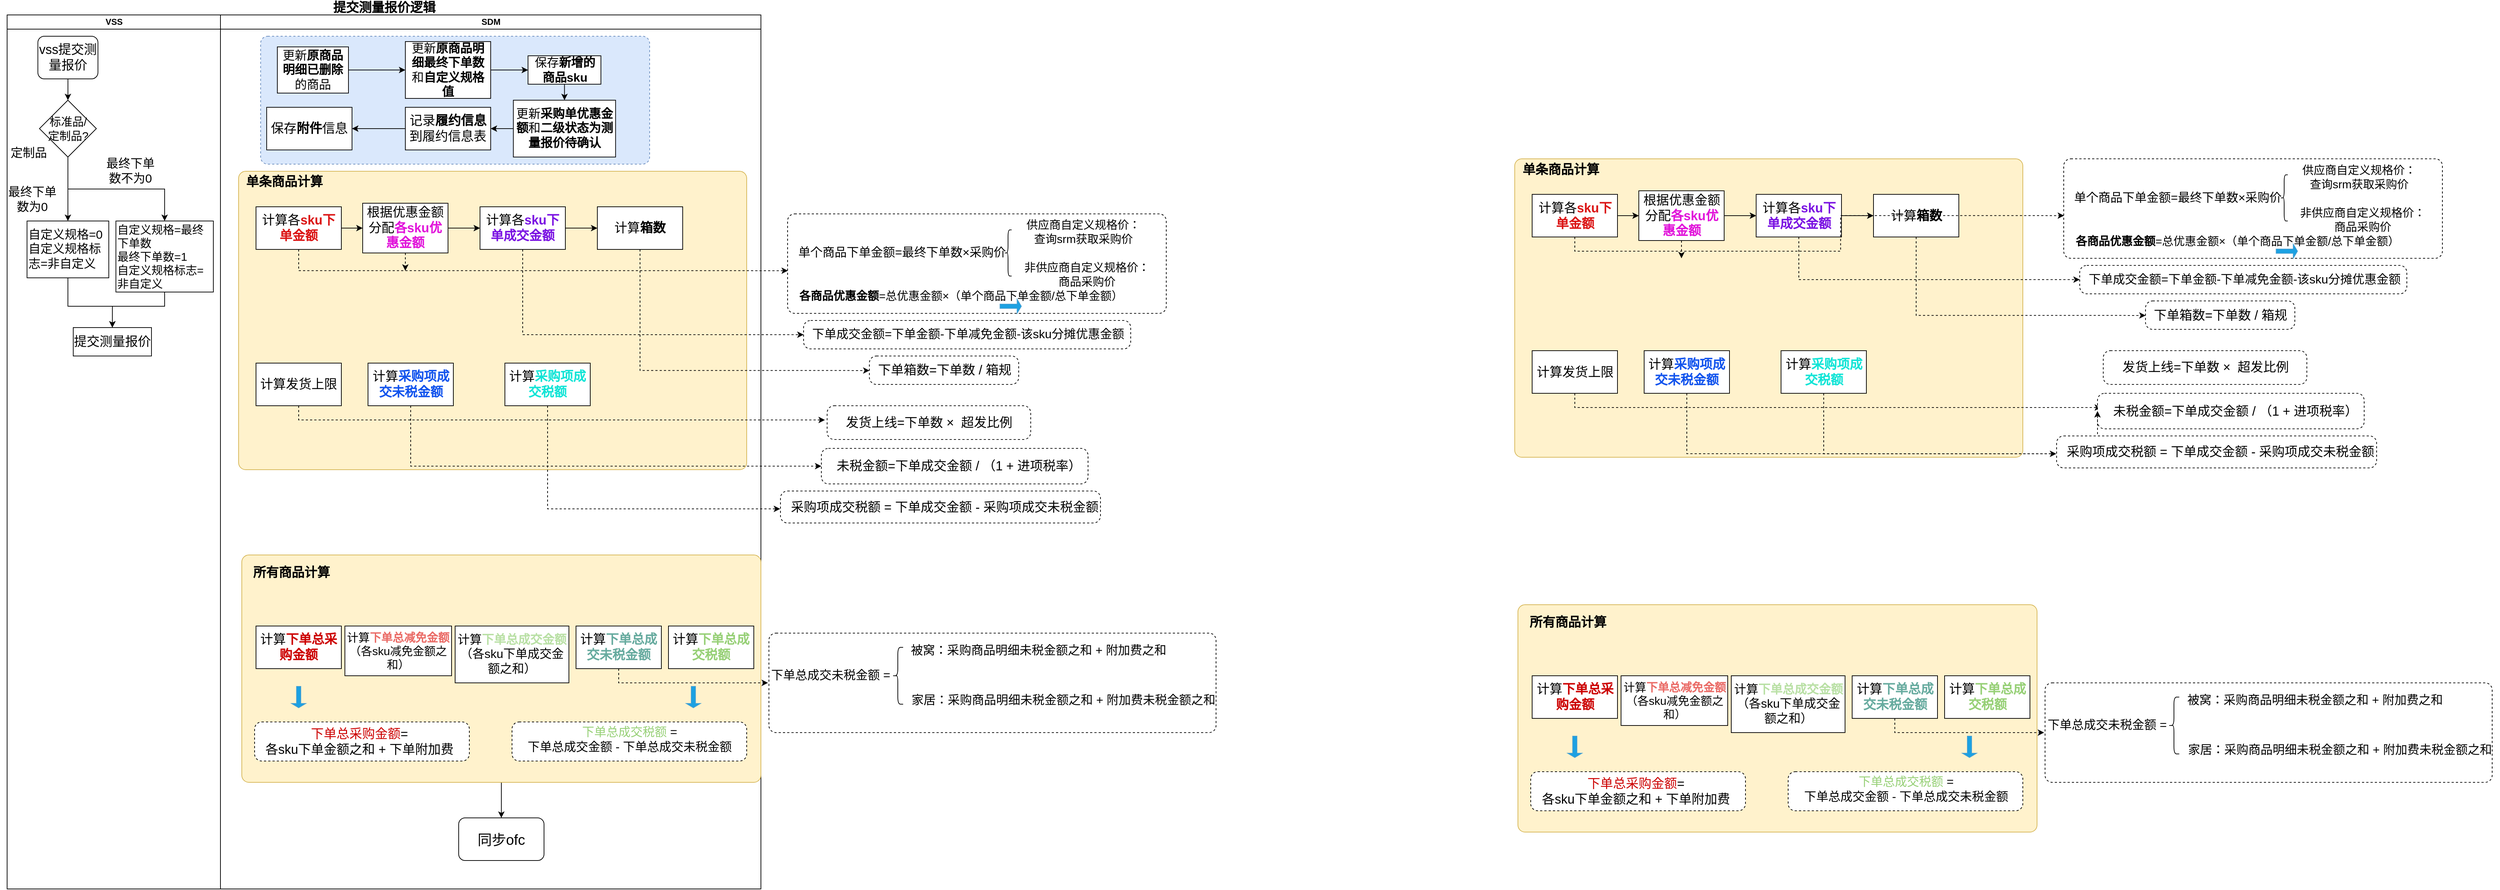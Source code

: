 <mxfile version="24.8.6">
  <diagram id="JKw0qQSvfnZ8Y1qUwBom" name="第 1 页">
    <mxGraphModel dx="2772" dy="2683" grid="1" gridSize="10" guides="1" tooltips="1" connect="1" arrows="1" fold="1" page="1" pageScale="1" pageWidth="827" pageHeight="1169" math="0" shadow="0">
      <root>
        <mxCell id="0" />
        <mxCell id="1" parent="0" />
        <mxCell id="-lKPWAhwLu32L64SSE1R-109" value="" style="html=1;align=center;verticalAlign=top;rounded=1;absoluteArcSize=1;arcSize=20;whiteSpace=wrap;dashed=1;glass=0;" parent="1" vertex="1">
          <mxGeometry x="1211.25" y="870" width="628.75" height="140" as="geometry" />
        </mxCell>
        <mxCell id="-lKPWAhwLu32L64SSE1R-1" value="&lt;font style=&quot;font-size: 18px;&quot;&gt;提交测量报价逻辑&lt;/font&gt;" style="swimlane;childLayout=stackLayout;resizeParent=1;resizeParentMax=0;startSize=20;html=1;opacity=0;" parent="1" vertex="1">
          <mxGeometry x="140" y="-20" width="1060" height="1250" as="geometry" />
        </mxCell>
        <mxCell id="-lKPWAhwLu32L64SSE1R-2" value="VSS" style="swimlane;startSize=20;html=1;" parent="-lKPWAhwLu32L64SSE1R-1" vertex="1">
          <mxGeometry y="20" width="300" height="1230" as="geometry" />
        </mxCell>
        <mxCell id="s9kQpzu7OyrbzW0i88vx-4" style="edgeStyle=orthogonalEdgeStyle;rounded=0;orthogonalLoop=1;jettySize=auto;html=1;entryX=0.5;entryY=0;entryDx=0;entryDy=0;" parent="-lKPWAhwLu32L64SSE1R-2" source="s9kQpzu7OyrbzW0i88vx-2" target="-lKPWAhwLu32L64SSE1R-5" edge="1">
          <mxGeometry relative="1" as="geometry">
            <mxPoint x="83.0" y="120" as="targetPoint" />
          </mxGeometry>
        </mxCell>
        <mxCell id="s9kQpzu7OyrbzW0i88vx-2" value="&lt;font style=&quot;font-size: 18px;&quot;&gt;vss提交测量报价&lt;/font&gt;" style="rounded=1;whiteSpace=wrap;html=1;" parent="-lKPWAhwLu32L64SSE1R-2" vertex="1">
          <mxGeometry x="43.25" y="30" width="84.5" height="60" as="geometry" />
        </mxCell>
        <mxCell id="-lKPWAhwLu32L64SSE1R-15" style="edgeStyle=orthogonalEdgeStyle;rounded=0;orthogonalLoop=1;jettySize=auto;html=1;exitX=0.5;exitY=1;exitDx=0;exitDy=0;entryX=0.5;entryY=0;entryDx=0;entryDy=0;" parent="-lKPWAhwLu32L64SSE1R-2" source="-lKPWAhwLu32L64SSE1R-5" target="-lKPWAhwLu32L64SSE1R-14" edge="1">
          <mxGeometry relative="1" as="geometry" />
        </mxCell>
        <mxCell id="-lKPWAhwLu32L64SSE1R-5" value="&lt;font style=&quot;font-size: 16px;&quot;&gt;标准品/&lt;br style=&quot;&quot;&gt;定制品?&lt;/font&gt;" style="rhombus;whiteSpace=wrap;html=1;" parent="-lKPWAhwLu32L64SSE1R-2" vertex="1">
          <mxGeometry x="45.5" y="120" width="80" height="80" as="geometry" />
        </mxCell>
        <mxCell id="-lKPWAhwLu32L64SSE1R-18" style="edgeStyle=orthogonalEdgeStyle;rounded=0;orthogonalLoop=1;jettySize=auto;html=1;exitX=0.5;exitY=1;exitDx=0;exitDy=0;entryX=0.5;entryY=0;entryDx=0;entryDy=0;" parent="-lKPWAhwLu32L64SSE1R-2" source="-lKPWAhwLu32L64SSE1R-7" target="-lKPWAhwLu32L64SSE1R-17" edge="1">
          <mxGeometry relative="1" as="geometry">
            <Array as="points">
              <mxPoint x="86" y="410" />
              <mxPoint x="148" y="410" />
            </Array>
          </mxGeometry>
        </mxCell>
        <mxCell id="-lKPWAhwLu32L64SSE1R-7" value="&lt;font style=&quot;font-size: 17px;&quot;&gt;自定义规格=0&lt;br&gt;自定义规格标志=非自定义&lt;/font&gt;" style="rounded=0;whiteSpace=wrap;html=1;align=left;" parent="-lKPWAhwLu32L64SSE1R-2" vertex="1">
          <mxGeometry x="28" y="290" width="115" height="80" as="geometry" />
        </mxCell>
        <mxCell id="-lKPWAhwLu32L64SSE1R-6" style="edgeStyle=orthogonalEdgeStyle;rounded=0;orthogonalLoop=1;jettySize=auto;html=1;exitX=0.5;exitY=1;exitDx=0;exitDy=0;" parent="-lKPWAhwLu32L64SSE1R-2" source="-lKPWAhwLu32L64SSE1R-5" target="-lKPWAhwLu32L64SSE1R-7" edge="1">
          <mxGeometry relative="1" as="geometry">
            <mxPoint x="83.143" y="240" as="targetPoint" />
          </mxGeometry>
        </mxCell>
        <mxCell id="-lKPWAhwLu32L64SSE1R-11" value="&lt;font style=&quot;font-size: 17px;&quot;&gt;定制品&lt;/font&gt;" style="text;html=1;align=center;verticalAlign=middle;resizable=0;points=[];autosize=1;strokeColor=none;fillColor=none;" parent="-lKPWAhwLu32L64SSE1R-2" vertex="1">
          <mxGeometry x="-5.0" y="180" width="70" height="30" as="geometry" />
        </mxCell>
        <mxCell id="-lKPWAhwLu32L64SSE1R-12" value="&lt;font style=&quot;font-size: 17px;&quot;&gt;最终下单&lt;br&gt;数为0&lt;/font&gt;" style="text;html=1;align=center;verticalAlign=middle;resizable=0;points=[];autosize=1;strokeColor=none;fillColor=none;" parent="-lKPWAhwLu32L64SSE1R-2" vertex="1">
          <mxGeometry x="-10.0" y="235" width="90" height="50" as="geometry" />
        </mxCell>
        <mxCell id="-lKPWAhwLu32L64SSE1R-19" style="edgeStyle=orthogonalEdgeStyle;rounded=0;orthogonalLoop=1;jettySize=auto;html=1;exitX=0.5;exitY=1;exitDx=0;exitDy=0;entryX=0.5;entryY=0;entryDx=0;entryDy=0;" parent="-lKPWAhwLu32L64SSE1R-2" source="-lKPWAhwLu32L64SSE1R-14" target="-lKPWAhwLu32L64SSE1R-17" edge="1">
          <mxGeometry relative="1" as="geometry">
            <mxPoint x="153.0" y="440" as="targetPoint" />
            <Array as="points">
              <mxPoint x="222" y="410" />
              <mxPoint x="148" y="410" />
            </Array>
          </mxGeometry>
        </mxCell>
        <mxCell id="-lKPWAhwLu32L64SSE1R-14" value="&lt;font style=&quot;font-size: 16px;&quot;&gt;自定义规格=最终下单数&lt;br&gt;最终下单数=1&lt;br&gt;自定义规格标志=非自定义&lt;/font&gt;" style="rounded=0;whiteSpace=wrap;html=1;align=left;" parent="-lKPWAhwLu32L64SSE1R-2" vertex="1">
          <mxGeometry x="153" y="290" width="137" height="100" as="geometry" />
        </mxCell>
        <mxCell id="-lKPWAhwLu32L64SSE1R-16" value="&lt;font style=&quot;font-size: 17px;&quot;&gt;最终下单&lt;br&gt;数不为0&lt;/font&gt;" style="text;html=1;align=center;verticalAlign=middle;resizable=0;points=[];autosize=1;strokeColor=none;fillColor=none;" parent="-lKPWAhwLu32L64SSE1R-2" vertex="1">
          <mxGeometry x="128.0" y="195" width="90" height="50" as="geometry" />
        </mxCell>
        <mxCell id="-lKPWAhwLu32L64SSE1R-17" value="&lt;font style=&quot;font-size: 18px;&quot;&gt;提交测量报价&lt;/font&gt;" style="rounded=0;whiteSpace=wrap;html=1;" parent="-lKPWAhwLu32L64SSE1R-2" vertex="1">
          <mxGeometry x="93" y="440" width="110" height="40" as="geometry" />
        </mxCell>
        <mxCell id="-lKPWAhwLu32L64SSE1R-3" value="SDM" style="swimlane;startSize=20;html=1;" parent="-lKPWAhwLu32L64SSE1R-1" vertex="1">
          <mxGeometry x="300" y="20" width="760" height="1230" as="geometry" />
        </mxCell>
        <mxCell id="-lKPWAhwLu32L64SSE1R-113" style="edgeStyle=orthogonalEdgeStyle;rounded=0;orthogonalLoop=1;jettySize=auto;html=1;exitX=0.5;exitY=1;exitDx=0;exitDy=0;" parent="-lKPWAhwLu32L64SSE1R-3" source="-lKPWAhwLu32L64SSE1R-111" target="-lKPWAhwLu32L64SSE1R-82" edge="1">
          <mxGeometry relative="1" as="geometry" />
        </mxCell>
        <mxCell id="-lKPWAhwLu32L64SSE1R-111" value="" style="html=1;align=center;verticalAlign=top;rounded=1;absoluteArcSize=1;arcSize=20;whiteSpace=wrap;glass=0;fillColor=#fff2cc;strokeColor=#d6b656;" parent="-lKPWAhwLu32L64SSE1R-3" vertex="1">
          <mxGeometry x="30" y="760" width="730" height="320" as="geometry" />
        </mxCell>
        <mxCell id="-lKPWAhwLu32L64SSE1R-107" value="" style="html=1;align=center;verticalAlign=top;rounded=1;absoluteArcSize=1;arcSize=20;whiteSpace=wrap;dashed=1;glass=0;" parent="-lKPWAhwLu32L64SSE1R-3" vertex="1">
          <mxGeometry x="410" y="995" width="330" height="55" as="geometry" />
        </mxCell>
        <mxCell id="-lKPWAhwLu32L64SSE1R-101" value="" style="html=1;align=center;verticalAlign=top;rounded=1;absoluteArcSize=1;arcSize=20;whiteSpace=wrap;glass=0;fillColor=#fff2cc;strokeColor=#d6b656;" parent="-lKPWAhwLu32L64SSE1R-3" vertex="1">
          <mxGeometry x="25.5" y="220" width="714.5" height="420" as="geometry" />
        </mxCell>
        <mxCell id="-lKPWAhwLu32L64SSE1R-88" value="" style="html=1;align=center;verticalAlign=top;rounded=1;absoluteArcSize=1;arcSize=20;whiteSpace=wrap;dashed=1;glass=0;fillColor=#dae8fc;strokeColor=#6c8ebf;" parent="-lKPWAhwLu32L64SSE1R-3" vertex="1">
          <mxGeometry x="56.5" y="30" width="547" height="180" as="geometry" />
        </mxCell>
        <mxCell id="-lKPWAhwLu32L64SSE1R-71" value="" style="html=1;align=center;verticalAlign=top;rounded=1;absoluteArcSize=1;arcSize=20;whiteSpace=wrap;dashed=1;glass=0;" parent="-lKPWAhwLu32L64SSE1R-3" vertex="1">
          <mxGeometry x="48" y="995" width="302" height="55" as="geometry" />
        </mxCell>
        <mxCell id="-lKPWAhwLu32L64SSE1R-83" style="edgeStyle=orthogonalEdgeStyle;rounded=0;orthogonalLoop=1;jettySize=auto;html=1;exitX=1;exitY=0.5;exitDx=0;exitDy=0;" parent="-lKPWAhwLu32L64SSE1R-3" source="-lKPWAhwLu32L64SSE1R-20" target="-lKPWAhwLu32L64SSE1R-21" edge="1">
          <mxGeometry relative="1" as="geometry" />
        </mxCell>
        <mxCell id="-lKPWAhwLu32L64SSE1R-20" value="&lt;font style=&quot;font-size: 17px;&quot;&gt;更新&lt;b&gt;原商品明细已删除&lt;/b&gt;的商品&lt;/font&gt;" style="rounded=0;whiteSpace=wrap;html=1;" parent="-lKPWAhwLu32L64SSE1R-3" vertex="1">
          <mxGeometry x="80" y="45" width="100" height="65" as="geometry" />
        </mxCell>
        <mxCell id="-lKPWAhwLu32L64SSE1R-84" style="edgeStyle=orthogonalEdgeStyle;rounded=0;orthogonalLoop=1;jettySize=auto;html=1;exitX=1;exitY=0.5;exitDx=0;exitDy=0;" parent="-lKPWAhwLu32L64SSE1R-3" source="-lKPWAhwLu32L64SSE1R-21" target="-lKPWAhwLu32L64SSE1R-23" edge="1">
          <mxGeometry relative="1" as="geometry" />
        </mxCell>
        <mxCell id="-lKPWAhwLu32L64SSE1R-21" value="&lt;font style=&quot;font-size: 17px;&quot;&gt;更新&lt;b&gt;原商品明细最终下单数&lt;/b&gt;和&lt;b&gt;自定义规格值&lt;/b&gt;&lt;/font&gt;" style="whiteSpace=wrap;html=1;rounded=0;" parent="-lKPWAhwLu32L64SSE1R-3" vertex="1">
          <mxGeometry x="260" y="37.5" width="120" height="80" as="geometry" />
        </mxCell>
        <mxCell id="-lKPWAhwLu32L64SSE1R-85" style="edgeStyle=orthogonalEdgeStyle;rounded=0;orthogonalLoop=1;jettySize=auto;html=1;exitX=0.5;exitY=1;exitDx=0;exitDy=0;" parent="-lKPWAhwLu32L64SSE1R-3" source="-lKPWAhwLu32L64SSE1R-23" target="-lKPWAhwLu32L64SSE1R-25" edge="1">
          <mxGeometry relative="1" as="geometry" />
        </mxCell>
        <mxCell id="-lKPWAhwLu32L64SSE1R-23" value="&lt;font style=&quot;font-size: 17px;&quot;&gt;保存&lt;b&gt;新增的商品sku&lt;/b&gt;&lt;/font&gt;" style="whiteSpace=wrap;html=1;rounded=0;" parent="-lKPWAhwLu32L64SSE1R-3" vertex="1">
          <mxGeometry x="432.51" y="57.5" width="102.5" height="40" as="geometry" />
        </mxCell>
        <mxCell id="-lKPWAhwLu32L64SSE1R-86" style="edgeStyle=orthogonalEdgeStyle;rounded=0;orthogonalLoop=1;jettySize=auto;html=1;exitX=0;exitY=0.5;exitDx=0;exitDy=0;" parent="-lKPWAhwLu32L64SSE1R-3" source="-lKPWAhwLu32L64SSE1R-25" target="-lKPWAhwLu32L64SSE1R-27" edge="1">
          <mxGeometry relative="1" as="geometry" />
        </mxCell>
        <mxCell id="-lKPWAhwLu32L64SSE1R-25" value="&lt;font style=&quot;font-size: 17px;&quot;&gt;更新&lt;b&gt;采购单优惠金额&lt;/b&gt;和&lt;b&gt;二级状态为测量报价待确认&lt;/b&gt;&lt;/font&gt;" style="whiteSpace=wrap;html=1;rounded=0;" parent="-lKPWAhwLu32L64SSE1R-3" vertex="1">
          <mxGeometry x="411.88" y="120" width="143.75" height="80" as="geometry" />
        </mxCell>
        <mxCell id="-lKPWAhwLu32L64SSE1R-87" style="edgeStyle=orthogonalEdgeStyle;rounded=0;orthogonalLoop=1;jettySize=auto;html=1;exitX=0;exitY=0.5;exitDx=0;exitDy=0;" parent="-lKPWAhwLu32L64SSE1R-3" source="-lKPWAhwLu32L64SSE1R-27" target="-lKPWAhwLu32L64SSE1R-29" edge="1">
          <mxGeometry relative="1" as="geometry" />
        </mxCell>
        <mxCell id="-lKPWAhwLu32L64SSE1R-27" value="&lt;font style=&quot;font-size: 18px;&quot;&gt;记录&lt;b&gt;履约信息&lt;/b&gt;到履约信息表&lt;/font&gt;" style="whiteSpace=wrap;html=1;rounded=0;" parent="-lKPWAhwLu32L64SSE1R-3" vertex="1">
          <mxGeometry x="260" y="130" width="120" height="60" as="geometry" />
        </mxCell>
        <mxCell id="-lKPWAhwLu32L64SSE1R-29" value="&lt;font style=&quot;font-size: 18px;&quot;&gt;保存&lt;b&gt;附件&lt;/b&gt;信息&lt;/font&gt;" style="whiteSpace=wrap;html=1;rounded=0;" parent="-lKPWAhwLu32L64SSE1R-3" vertex="1">
          <mxGeometry x="65" y="130" width="120" height="60" as="geometry" />
        </mxCell>
        <mxCell id="-lKPWAhwLu32L64SSE1R-98" style="edgeStyle=orthogonalEdgeStyle;rounded=0;orthogonalLoop=1;jettySize=auto;html=1;exitX=1;exitY=0.5;exitDx=0;exitDy=0;" parent="-lKPWAhwLu32L64SSE1R-3" source="-lKPWAhwLu32L64SSE1R-31" target="-lKPWAhwLu32L64SSE1R-42" edge="1">
          <mxGeometry relative="1" as="geometry" />
        </mxCell>
        <mxCell id="-lKPWAhwLu32L64SSE1R-103" style="edgeStyle=orthogonalEdgeStyle;rounded=0;orthogonalLoop=1;jettySize=auto;html=1;exitX=0.5;exitY=1;exitDx=0;exitDy=0;dashed=1;" parent="-lKPWAhwLu32L64SSE1R-3" source="-lKPWAhwLu32L64SSE1R-31" edge="1">
          <mxGeometry relative="1" as="geometry">
            <mxPoint x="260" y="360" as="targetPoint" />
          </mxGeometry>
        </mxCell>
        <mxCell id="-lKPWAhwLu32L64SSE1R-31" value="&lt;font style=&quot;font-size: 18px;&quot;&gt;根据优惠金额分配&lt;b&gt;&lt;font color=&quot;#e114da&quot;&gt;各sku优惠金额&lt;/font&gt;&lt;/b&gt;&lt;/font&gt;" style="rounded=0;whiteSpace=wrap;html=1;" parent="-lKPWAhwLu32L64SSE1R-3" vertex="1">
          <mxGeometry x="200" y="265" width="120" height="70" as="geometry" />
        </mxCell>
        <mxCell id="-lKPWAhwLu32L64SSE1R-97" style="edgeStyle=orthogonalEdgeStyle;rounded=0;orthogonalLoop=1;jettySize=auto;html=1;exitX=1;exitY=0.5;exitDx=0;exitDy=0;" parent="-lKPWAhwLu32L64SSE1R-3" source="-lKPWAhwLu32L64SSE1R-41" target="-lKPWAhwLu32L64SSE1R-31" edge="1">
          <mxGeometry relative="1" as="geometry" />
        </mxCell>
        <mxCell id="-lKPWAhwLu32L64SSE1R-41" value="&lt;font style=&quot;font-size: 18px;&quot;&gt;计算各&lt;b&gt;&lt;font color=&quot;#db1414&quot;&gt;sku下单金额&lt;/font&gt;&lt;/b&gt;&lt;/font&gt;" style="rounded=0;whiteSpace=wrap;html=1;" parent="-lKPWAhwLu32L64SSE1R-3" vertex="1">
          <mxGeometry x="50.0" y="270" width="120" height="60" as="geometry" />
        </mxCell>
        <mxCell id="-lKPWAhwLu32L64SSE1R-99" style="edgeStyle=orthogonalEdgeStyle;rounded=0;orthogonalLoop=1;jettySize=auto;html=1;exitX=1;exitY=0.5;exitDx=0;exitDy=0;" parent="-lKPWAhwLu32L64SSE1R-3" source="-lKPWAhwLu32L64SSE1R-42" target="-lKPWAhwLu32L64SSE1R-46" edge="1">
          <mxGeometry relative="1" as="geometry" />
        </mxCell>
        <mxCell id="-lKPWAhwLu32L64SSE1R-42" value="&lt;font style=&quot;font-size: 18px;&quot;&gt;计算各&lt;b&gt;&lt;font color=&quot;#7a12e2&quot;&gt;sku下单成交金额&lt;/font&gt;&lt;/b&gt;&lt;/font&gt;" style="rounded=0;whiteSpace=wrap;html=1;" parent="-lKPWAhwLu32L64SSE1R-3" vertex="1">
          <mxGeometry x="365.0" y="270" width="120" height="60" as="geometry" />
        </mxCell>
        <mxCell id="-lKPWAhwLu32L64SSE1R-46" value="&lt;font style=&quot;font-size: 18px;&quot;&gt;计算&lt;b&gt;箱数&lt;/b&gt;&lt;/font&gt;" style="rounded=0;whiteSpace=wrap;html=1;" parent="-lKPWAhwLu32L64SSE1R-3" vertex="1">
          <mxGeometry x="530.0" y="270" width="120" height="60" as="geometry" />
        </mxCell>
        <mxCell id="-lKPWAhwLu32L64SSE1R-50" value="&lt;font style=&quot;font-size: 18px;&quot;&gt;计算发货上限&lt;/font&gt;" style="rounded=0;whiteSpace=wrap;html=1;" parent="-lKPWAhwLu32L64SSE1R-3" vertex="1">
          <mxGeometry x="50.0" y="490" width="120" height="60" as="geometry" />
        </mxCell>
        <mxCell id="-lKPWAhwLu32L64SSE1R-55" value="&lt;font style=&quot;font-size: 18px;&quot;&gt;计算&lt;font color=&quot;#1254ed&quot;&gt;&lt;b&gt;采购项成交未税金额&lt;/b&gt;&lt;/font&gt;&lt;/font&gt;" style="rounded=0;whiteSpace=wrap;html=1;" parent="-lKPWAhwLu32L64SSE1R-3" vertex="1">
          <mxGeometry x="207.5" y="490" width="120" height="60" as="geometry" />
        </mxCell>
        <mxCell id="-lKPWAhwLu32L64SSE1R-62" value="&lt;font style=&quot;font-size: 18px;&quot;&gt;计算&lt;font color=&quot;#11e4d6&quot;&gt;&lt;b&gt;采购项成交税额&lt;/b&gt;&lt;/font&gt;&lt;/font&gt;" style="rounded=0;whiteSpace=wrap;html=1;" parent="-lKPWAhwLu32L64SSE1R-3" vertex="1">
          <mxGeometry x="400.0" y="490" width="120" height="60" as="geometry" />
        </mxCell>
        <mxCell id="-lKPWAhwLu32L64SSE1R-67" value="&lt;font style=&quot;font-size: 18px;&quot;&gt;计算&lt;font color=&quot;#cc0000&quot;&gt;&lt;b&gt;下单总采购金额&lt;/b&gt;&lt;/font&gt;&lt;/font&gt;" style="rounded=0;whiteSpace=wrap;html=1;" parent="-lKPWAhwLu32L64SSE1R-3" vertex="1">
          <mxGeometry x="50.0" y="860" width="120" height="60" as="geometry" />
        </mxCell>
        <mxCell id="-lKPWAhwLu32L64SSE1R-68" value="&lt;font style=&quot;font-size: 16px;&quot;&gt;计算&lt;font color=&quot;#ea6b66&quot;&gt;&lt;b&gt;下单总减免金额&lt;/b&gt;&lt;/font&gt;&lt;br&gt;（各sku减免金额之和）&lt;/font&gt;" style="rounded=0;whiteSpace=wrap;html=1;" parent="-lKPWAhwLu32L64SSE1R-3" vertex="1">
          <mxGeometry x="175" y="860" width="150" height="70" as="geometry" />
        </mxCell>
        <mxCell id="-lKPWAhwLu32L64SSE1R-69" value="&lt;font style=&quot;font-size: 17px;&quot;&gt;计算&lt;b style=&quot;&quot;&gt;&lt;font color=&quot;#b9e0a5&quot;&gt;下单总成交金额&lt;/font&gt;&lt;/b&gt;&lt;br&gt;（各sku下单成交金额之和）&lt;/font&gt;" style="rounded=0;whiteSpace=wrap;html=1;" parent="-lKPWAhwLu32L64SSE1R-3" vertex="1">
          <mxGeometry x="330" y="860" width="160" height="80" as="geometry" />
        </mxCell>
        <mxCell id="-lKPWAhwLu32L64SSE1R-70" value="&lt;font style=&quot;font-size: 18px;&quot;&gt;&lt;font color=&quot;#cc0000&quot;&gt;下单总采购金额&lt;/font&gt;= &lt;br&gt;各sku下单金额之和 + 下单附加费&lt;/font&gt;" style="text;html=1;align=center;verticalAlign=middle;resizable=0;points=[];autosize=1;strokeColor=none;fillColor=none;" parent="-lKPWAhwLu32L64SSE1R-3" vertex="1">
          <mxGeometry x="50.0" y="992.5" width="290" height="60" as="geometry" />
        </mxCell>
        <mxCell id="-lKPWAhwLu32L64SSE1R-72" value="" style="shape=singleArrow;whiteSpace=wrap;html=1;fillColor=#1ba1e2;strokeColor=#469fd2;fontColor=#ffffff;rotation=90;" parent="-lKPWAhwLu32L64SSE1R-3" vertex="1">
          <mxGeometry x="95" y="950" width="30" height="20" as="geometry" />
        </mxCell>
        <mxCell id="-lKPWAhwLu32L64SSE1R-73" value="&lt;font style=&quot;font-size: 18px;&quot;&gt;计算&lt;font color=&quot;#67ab9f&quot;&gt;&lt;b&gt;下单总成交未税金额&lt;/b&gt;&lt;/font&gt;&lt;/font&gt;" style="rounded=0;whiteSpace=wrap;html=1;" parent="-lKPWAhwLu32L64SSE1R-3" vertex="1">
          <mxGeometry x="500.0" y="860" width="120" height="60" as="geometry" />
        </mxCell>
        <mxCell id="-lKPWAhwLu32L64SSE1R-80" value="&lt;font style=&quot;font-size: 18px;&quot;&gt;计算&lt;b&gt;&lt;font color=&quot;#97d077&quot;&gt;下单总成交税额&lt;/font&gt;&lt;/b&gt;&lt;/font&gt;" style="rounded=0;whiteSpace=wrap;html=1;" parent="-lKPWAhwLu32L64SSE1R-3" vertex="1">
          <mxGeometry x="630.0" y="860" width="120" height="60" as="geometry" />
        </mxCell>
        <mxCell id="-lKPWAhwLu32L64SSE1R-81" value="&lt;font style=&quot;font-size: 17px;&quot;&gt;&lt;font color=&quot;#97d077&quot;&gt;下单总成交税额&lt;/font&gt; = &lt;br&gt;下单总成交金额 - 下单总成交未税金额&lt;/font&gt;" style="text;html=1;align=center;verticalAlign=middle;resizable=0;points=[];autosize=1;strokeColor=none;fillColor=none;" parent="-lKPWAhwLu32L64SSE1R-3" vertex="1">
          <mxGeometry x="420.0" y="995" width="310" height="50" as="geometry" />
        </mxCell>
        <mxCell id="-lKPWAhwLu32L64SSE1R-82" value="&lt;font style=&quot;font-size: 20px;&quot;&gt;同步ofc&lt;/font&gt;" style="rounded=1;whiteSpace=wrap;html=1;" parent="-lKPWAhwLu32L64SSE1R-3" vertex="1">
          <mxGeometry x="335.0" y="1130" width="120" height="60" as="geometry" />
        </mxCell>
        <mxCell id="-lKPWAhwLu32L64SSE1R-104" value="&lt;b&gt;&lt;font style=&quot;font-size: 18px;&quot;&gt;单条商品计算&lt;/font&gt;&lt;/b&gt;" style="text;html=1;strokeColor=none;fillColor=none;align=center;verticalAlign=middle;whiteSpace=wrap;rounded=0;" parent="-lKPWAhwLu32L64SSE1R-3" vertex="1">
          <mxGeometry x="30" y="220" width="120" height="30" as="geometry" />
        </mxCell>
        <mxCell id="-lKPWAhwLu32L64SSE1R-105" value="" style="shape=singleArrow;whiteSpace=wrap;html=1;fillColor=#1ba1e2;strokeColor=#469fd2;fontColor=#ffffff;rotation=90;" parent="-lKPWAhwLu32L64SSE1R-3" vertex="1">
          <mxGeometry x="650" y="950" width="30" height="20" as="geometry" />
        </mxCell>
        <mxCell id="-lKPWAhwLu32L64SSE1R-112" value="&lt;b&gt;&lt;font style=&quot;font-size: 18px;&quot;&gt;所有商品计算&lt;/font&gt;&lt;/b&gt;" style="text;html=1;strokeColor=none;fillColor=none;align=center;verticalAlign=middle;whiteSpace=wrap;rounded=0;" parent="-lKPWAhwLu32L64SSE1R-3" vertex="1">
          <mxGeometry x="40" y="770" width="120" height="30" as="geometry" />
        </mxCell>
        <mxCell id="-lKPWAhwLu32L64SSE1R-48" value="" style="html=1;align=center;verticalAlign=top;rounded=1;absoluteArcSize=1;arcSize=20;whiteSpace=wrap;dashed=1;glass=0;" parent="1" vertex="1">
          <mxGeometry x="1352.5" y="480" width="210" height="40" as="geometry" />
        </mxCell>
        <mxCell id="-lKPWAhwLu32L64SSE1R-47" value="&lt;font style=&quot;font-size: 18px;&quot;&gt;下单箱数=下单数 / 箱规&lt;/font&gt;" style="text;html=1;align=center;verticalAlign=middle;resizable=0;points=[];autosize=1;strokeColor=none;fillColor=none;" parent="1" vertex="1">
          <mxGeometry x="1352.5" y="480" width="210" height="40" as="geometry" />
        </mxCell>
        <mxCell id="-lKPWAhwLu32L64SSE1R-44" value="" style="html=1;align=center;verticalAlign=top;rounded=1;absoluteArcSize=1;arcSize=20;whiteSpace=wrap;dashed=1;glass=0;" parent="1" vertex="1">
          <mxGeometry x="1260" y="430" width="460" height="40" as="geometry" />
        </mxCell>
        <mxCell id="-lKPWAhwLu32L64SSE1R-43" value="&lt;font style=&quot;font-size: 17px;&quot;&gt;下单成交金额=下单金额-下单减免金额-该sku分摊优惠金额&lt;/font&gt;" style="text;html=1;align=center;verticalAlign=middle;resizable=0;points=[];autosize=1;strokeColor=none;fillColor=none;" parent="1" vertex="1">
          <mxGeometry x="1261.0" y="435" width="460" height="30" as="geometry" />
        </mxCell>
        <mxCell id="-lKPWAhwLu32L64SSE1R-38" value="" style="html=1;align=center;verticalAlign=top;rounded=1;absoluteArcSize=1;arcSize=20;whiteSpace=wrap;dashed=1;glass=0;" parent="1" vertex="1">
          <mxGeometry x="1237.5" y="280" width="532.5" height="140" as="geometry" />
        </mxCell>
        <mxCell id="-lKPWAhwLu32L64SSE1R-32" value="&lt;font style=&quot;font-size: 17px;&quot;&gt;单个商品下单金额=最终下单数×采购价&lt;/font&gt;" style="text;html=1;align=center;verticalAlign=middle;resizable=0;points=[];autosize=1;strokeColor=none;fillColor=none;" parent="1" vertex="1">
          <mxGeometry x="1237.5" y="320" width="320" height="30" as="geometry" />
        </mxCell>
        <mxCell id="-lKPWAhwLu32L64SSE1R-33" value="" style="shape=curlyBracket;whiteSpace=wrap;html=1;rounded=1;labelPosition=left;verticalLabelPosition=middle;align=right;verticalAlign=middle;" parent="1" vertex="1">
          <mxGeometry x="1542.5" y="302.5" width="10" height="65" as="geometry" />
        </mxCell>
        <mxCell id="-lKPWAhwLu32L64SSE1R-34" value="&lt;font style=&quot;font-size: 16px;&quot;&gt;供应商自定义规格价：&lt;br&gt;查询srm获取采购价&lt;/font&gt;" style="text;html=1;align=center;verticalAlign=middle;resizable=0;points=[];autosize=1;strokeColor=none;fillColor=none;" parent="1" vertex="1">
          <mxGeometry x="1562.5" y="280" width="180" height="50" as="geometry" />
        </mxCell>
        <mxCell id="-lKPWAhwLu32L64SSE1R-35" value="&lt;font style=&quot;font-size: 16px;&quot;&gt;非供应商自定义规格价：&lt;br&gt;商品采购价&lt;/font&gt;" style="text;html=1;align=center;verticalAlign=middle;resizable=0;points=[];autosize=1;strokeColor=none;fillColor=none;" parent="1" vertex="1">
          <mxGeometry x="1557.5" y="340" width="200" height="50" as="geometry" />
        </mxCell>
        <mxCell id="-lKPWAhwLu32L64SSE1R-37" value="&lt;font style=&quot;font-size: 16px;&quot;&gt;&lt;b&gt;各商品优惠金额&lt;/b&gt;=总优惠金额×（单个商品下单金额/总下单金额）&lt;/font&gt;" style="text;html=1;align=center;verticalAlign=middle;resizable=0;points=[];autosize=1;strokeColor=none;fillColor=none;" parent="1" vertex="1">
          <mxGeometry x="1241.0" y="380" width="480" height="30" as="geometry" />
        </mxCell>
        <mxCell id="-lKPWAhwLu32L64SSE1R-40" value="" style="shape=singleArrow;whiteSpace=wrap;html=1;fillColor=#1ba1e2;strokeColor=#469fd2;fontColor=#ffffff;" parent="1" vertex="1">
          <mxGeometry x="1536.25" y="400" width="30" height="20" as="geometry" />
        </mxCell>
        <mxCell id="-lKPWAhwLu32L64SSE1R-89" style="edgeStyle=orthogonalEdgeStyle;rounded=0;orthogonalLoop=1;jettySize=auto;html=1;exitX=0.5;exitY=1;exitDx=0;exitDy=0;entryX=0.001;entryY=0.571;entryDx=0;entryDy=0;entryPerimeter=0;dashed=1;" parent="1" source="-lKPWAhwLu32L64SSE1R-41" target="-lKPWAhwLu32L64SSE1R-38" edge="1">
          <mxGeometry relative="1" as="geometry" />
        </mxCell>
        <mxCell id="-lKPWAhwLu32L64SSE1R-53" value="" style="html=1;align=center;verticalAlign=top;rounded=1;absoluteArcSize=1;arcSize=20;whiteSpace=wrap;dashed=1;glass=0;" parent="1" vertex="1">
          <mxGeometry x="1293.12" y="550" width="286.25" height="47.5" as="geometry" />
        </mxCell>
        <mxCell id="-lKPWAhwLu32L64SSE1R-51" value="&lt;font style=&quot;font-size: 18px;&quot;&gt;发货上线=下单数 ×&amp;nbsp; 超发比例&lt;/font&gt;" style="text;html=1;align=center;verticalAlign=middle;resizable=0;points=[];autosize=1;strokeColor=none;fillColor=none;" parent="1" vertex="1">
          <mxGeometry x="1306.25" y="553.75" width="260" height="40" as="geometry" />
        </mxCell>
        <mxCell id="-lKPWAhwLu32L64SSE1R-95" style="edgeStyle=orthogonalEdgeStyle;rounded=0;orthogonalLoop=1;jettySize=auto;html=1;exitX=0.5;exitY=1;exitDx=0;exitDy=0;dashed=1;" parent="1" source="-lKPWAhwLu32L64SSE1R-50" edge="1">
          <mxGeometry relative="1" as="geometry">
            <mxPoint x="1290" y="570" as="targetPoint" />
            <Array as="points">
              <mxPoint x="550" y="570" />
            </Array>
          </mxGeometry>
        </mxCell>
        <mxCell id="-lKPWAhwLu32L64SSE1R-59" value="" style="html=1;align=center;verticalAlign=top;rounded=1;absoluteArcSize=1;arcSize=20;whiteSpace=wrap;dashed=1;glass=0;" parent="1" vertex="1">
          <mxGeometry x="1285" y="610" width="375" height="50" as="geometry" />
        </mxCell>
        <mxCell id="-lKPWAhwLu32L64SSE1R-56" value="&lt;font style=&quot;font-size: 18px;&quot;&gt;未税金额=下单成交金额 / （1 + 进项税率）&lt;/font&gt;" style="text;html=1;align=center;verticalAlign=middle;resizable=0;points=[];autosize=1;strokeColor=none;fillColor=none;" parent="1" vertex="1">
          <mxGeometry x="1293.12" y="615" width="370" height="40" as="geometry" />
        </mxCell>
        <mxCell id="-lKPWAhwLu32L64SSE1R-96" style="edgeStyle=orthogonalEdgeStyle;rounded=0;orthogonalLoop=1;jettySize=auto;html=1;exitX=0.5;exitY=1;exitDx=0;exitDy=0;dashed=1;entryX=0;entryY=0.5;entryDx=0;entryDy=0;" parent="1" source="-lKPWAhwLu32L64SSE1R-55" target="-lKPWAhwLu32L64SSE1R-59" edge="1">
          <mxGeometry relative="1" as="geometry">
            <mxPoint x="1260" y="640" as="targetPoint" />
            <Array as="points">
              <mxPoint x="707" y="635" />
            </Array>
          </mxGeometry>
        </mxCell>
        <mxCell id="-lKPWAhwLu32L64SSE1R-65" value="" style="html=1;align=center;verticalAlign=top;rounded=1;absoluteArcSize=1;arcSize=20;whiteSpace=wrap;dashed=1;glass=0;" parent="1" vertex="1">
          <mxGeometry x="1227.5" y="670" width="450" height="45" as="geometry" />
        </mxCell>
        <mxCell id="-lKPWAhwLu32L64SSE1R-63" value="&lt;font style=&quot;font-size: 18px;&quot;&gt;采购项成交税额 = 下单成交金额 - 采购项成交未税金额&lt;/font&gt;" style="text;html=1;align=center;verticalAlign=middle;resizable=0;points=[];autosize=1;strokeColor=none;fillColor=none;" parent="1" vertex="1">
          <mxGeometry x="1227.5" y="672.5" width="460" height="40" as="geometry" />
        </mxCell>
        <mxCell id="-lKPWAhwLu32L64SSE1R-76" value="" style="shape=curlyBracket;whiteSpace=wrap;html=1;rounded=1;labelPosition=left;verticalLabelPosition=middle;align=right;verticalAlign=middle;size=0.5;" parent="1" vertex="1">
          <mxGeometry x="1385" y="890" width="15" height="80" as="geometry" />
        </mxCell>
        <mxCell id="-lKPWAhwLu32L64SSE1R-77" value="&lt;font style=&quot;font-size: 17px;&quot;&gt;被窝：采购商品明细未税金额之和 + 附加费之和&lt;/font&gt;" style="text;html=1;align=center;verticalAlign=middle;resizable=0;points=[];autosize=1;strokeColor=none;fillColor=none;" parent="1" vertex="1">
          <mxGeometry x="1400.0" y="880" width="380" height="30" as="geometry" />
        </mxCell>
        <mxCell id="-lKPWAhwLu32L64SSE1R-78" value="&lt;font style=&quot;font-size: 17px;&quot;&gt;家居：采购商品明细未税金额之和 + 附加费未税金额之和&lt;/font&gt;" style="text;html=1;align=center;verticalAlign=middle;resizable=0;points=[];autosize=1;strokeColor=none;fillColor=none;" parent="1" vertex="1">
          <mxGeometry x="1400.0" y="950" width="450" height="30" as="geometry" />
        </mxCell>
        <mxCell id="-lKPWAhwLu32L64SSE1R-74" value="&lt;font style=&quot;font-size: 17px;&quot;&gt;下单总成交未税金额 =&amp;nbsp;&lt;/font&gt;" style="text;html=1;align=center;verticalAlign=middle;resizable=0;points=[];autosize=1;strokeColor=none;fillColor=none;" parent="1" vertex="1">
          <mxGeometry x="1200" y="915" width="200" height="30" as="geometry" />
        </mxCell>
        <mxCell id="Tfe5hRm_6t18ptMAFKO_-1" style="edgeStyle=orthogonalEdgeStyle;rounded=0;orthogonalLoop=1;jettySize=auto;html=1;exitX=0.5;exitY=1;exitDx=0;exitDy=0;entryX=0.05;entryY=0.833;entryDx=0;entryDy=0;entryPerimeter=0;dashed=1;" parent="1" source="-lKPWAhwLu32L64SSE1R-73" target="-lKPWAhwLu32L64SSE1R-74" edge="1">
          <mxGeometry relative="1" as="geometry" />
        </mxCell>
        <mxCell id="Tfe5hRm_6t18ptMAFKO_-2" style="edgeStyle=orthogonalEdgeStyle;rounded=0;orthogonalLoop=1;jettySize=auto;html=1;exitX=0.5;exitY=1;exitDx=0;exitDy=0;entryX=-0.001;entryY=0.566;entryDx=0;entryDy=0;entryPerimeter=0;dashed=1;" parent="1" source="-lKPWAhwLu32L64SSE1R-62" target="-lKPWAhwLu32L64SSE1R-63" edge="1">
          <mxGeometry relative="1" as="geometry" />
        </mxCell>
        <mxCell id="Tfe5hRm_6t18ptMAFKO_-3" style="edgeStyle=orthogonalEdgeStyle;rounded=0;orthogonalLoop=1;jettySize=auto;html=1;exitX=0.5;exitY=1;exitDx=0;exitDy=0;entryX=-0.002;entryY=0.5;entryDx=0;entryDy=0;entryPerimeter=0;dashed=1;" parent="1" source="-lKPWAhwLu32L64SSE1R-42" target="-lKPWAhwLu32L64SSE1R-43" edge="1">
          <mxGeometry relative="1" as="geometry" />
        </mxCell>
        <mxCell id="Tfe5hRm_6t18ptMAFKO_-4" style="edgeStyle=orthogonalEdgeStyle;rounded=0;orthogonalLoop=1;jettySize=auto;html=1;exitX=0.5;exitY=1;exitDx=0;exitDy=0;entryX=0.001;entryY=0.511;entryDx=0;entryDy=0;entryPerimeter=0;dashed=1;" parent="1" source="-lKPWAhwLu32L64SSE1R-46" target="-lKPWAhwLu32L64SSE1R-47" edge="1">
          <mxGeometry relative="1" as="geometry" />
        </mxCell>
        <mxCell id="oVhKki-UxwCPaAmFznD5-1" value="" style="html=1;align=center;verticalAlign=top;rounded=1;absoluteArcSize=1;arcSize=20;whiteSpace=wrap;glass=0;fillColor=#fff2cc;strokeColor=#d6b656;" vertex="1" parent="1">
          <mxGeometry x="2260" y="202.5" width="714.5" height="420" as="geometry" />
        </mxCell>
        <mxCell id="oVhKki-UxwCPaAmFznD5-2" style="edgeStyle=orthogonalEdgeStyle;rounded=0;orthogonalLoop=1;jettySize=auto;html=1;exitX=1;exitY=0.5;exitDx=0;exitDy=0;" edge="1" parent="1" source="oVhKki-UxwCPaAmFznD5-4" target="oVhKki-UxwCPaAmFznD5-8">
          <mxGeometry relative="1" as="geometry" />
        </mxCell>
        <mxCell id="oVhKki-UxwCPaAmFznD5-3" style="edgeStyle=orthogonalEdgeStyle;rounded=0;orthogonalLoop=1;jettySize=auto;html=1;exitX=0.5;exitY=1;exitDx=0;exitDy=0;dashed=1;" edge="1" parent="1" source="oVhKki-UxwCPaAmFznD5-4">
          <mxGeometry relative="1" as="geometry">
            <mxPoint x="2494.5" y="342.5" as="targetPoint" />
          </mxGeometry>
        </mxCell>
        <mxCell id="oVhKki-UxwCPaAmFznD5-4" value="&lt;font style=&quot;font-size: 18px;&quot;&gt;根据优惠金额分配&lt;b&gt;&lt;font color=&quot;#e114da&quot;&gt;各sku优惠金额&lt;/font&gt;&lt;/b&gt;&lt;/font&gt;" style="rounded=0;whiteSpace=wrap;html=1;" vertex="1" parent="1">
          <mxGeometry x="2434.5" y="247.5" width="120" height="70" as="geometry" />
        </mxCell>
        <mxCell id="oVhKki-UxwCPaAmFznD5-5" style="edgeStyle=orthogonalEdgeStyle;rounded=0;orthogonalLoop=1;jettySize=auto;html=1;exitX=1;exitY=0.5;exitDx=0;exitDy=0;" edge="1" parent="1" source="oVhKki-UxwCPaAmFznD5-6" target="oVhKki-UxwCPaAmFznD5-4">
          <mxGeometry relative="1" as="geometry" />
        </mxCell>
        <mxCell id="oVhKki-UxwCPaAmFznD5-6" value="&lt;font style=&quot;font-size: 18px;&quot;&gt;计算各&lt;b&gt;&lt;font color=&quot;#db1414&quot;&gt;sku下单金额&lt;/font&gt;&lt;/b&gt;&lt;/font&gt;" style="rounded=0;whiteSpace=wrap;html=1;" vertex="1" parent="1">
          <mxGeometry x="2284.5" y="252.5" width="120" height="60" as="geometry" />
        </mxCell>
        <mxCell id="oVhKki-UxwCPaAmFznD5-7" style="edgeStyle=orthogonalEdgeStyle;rounded=0;orthogonalLoop=1;jettySize=auto;html=1;exitX=1;exitY=0.5;exitDx=0;exitDy=0;" edge="1" parent="1" source="oVhKki-UxwCPaAmFznD5-8" target="oVhKki-UxwCPaAmFznD5-9">
          <mxGeometry relative="1" as="geometry" />
        </mxCell>
        <mxCell id="oVhKki-UxwCPaAmFznD5-8" value="&lt;font style=&quot;font-size: 18px;&quot;&gt;计算各&lt;b&gt;&lt;font color=&quot;#7a12e2&quot;&gt;sku下单成交金额&lt;/font&gt;&lt;/b&gt;&lt;/font&gt;" style="rounded=0;whiteSpace=wrap;html=1;" vertex="1" parent="1">
          <mxGeometry x="2599.5" y="252.5" width="120" height="60" as="geometry" />
        </mxCell>
        <mxCell id="oVhKki-UxwCPaAmFznD5-9" value="&lt;font style=&quot;font-size: 18px;&quot;&gt;计算&lt;b&gt;箱数&lt;/b&gt;&lt;/font&gt;" style="rounded=0;whiteSpace=wrap;html=1;" vertex="1" parent="1">
          <mxGeometry x="2764.5" y="252.5" width="120" height="60" as="geometry" />
        </mxCell>
        <mxCell id="oVhKki-UxwCPaAmFznD5-10" value="&lt;font style=&quot;font-size: 18px;&quot;&gt;计算发货上限&lt;/font&gt;" style="rounded=0;whiteSpace=wrap;html=1;" vertex="1" parent="1">
          <mxGeometry x="2284.5" y="472.5" width="120" height="60" as="geometry" />
        </mxCell>
        <mxCell id="oVhKki-UxwCPaAmFznD5-11" value="&lt;font style=&quot;font-size: 18px;&quot;&gt;计算&lt;font color=&quot;#1254ed&quot;&gt;&lt;b&gt;采购项成交未税金额&lt;/b&gt;&lt;/font&gt;&lt;/font&gt;" style="rounded=0;whiteSpace=wrap;html=1;" vertex="1" parent="1">
          <mxGeometry x="2442.0" y="472.5" width="120" height="60" as="geometry" />
        </mxCell>
        <mxCell id="oVhKki-UxwCPaAmFznD5-12" value="&lt;font style=&quot;font-size: 18px;&quot;&gt;计算&lt;font color=&quot;#11e4d6&quot;&gt;&lt;b&gt;采购项成交税额&lt;/b&gt;&lt;/font&gt;&lt;/font&gt;" style="rounded=0;whiteSpace=wrap;html=1;" vertex="1" parent="1">
          <mxGeometry x="2634.5" y="472.5" width="120" height="60" as="geometry" />
        </mxCell>
        <mxCell id="oVhKki-UxwCPaAmFznD5-13" value="&lt;b&gt;&lt;font style=&quot;font-size: 18px;&quot;&gt;单条商品计算&lt;/font&gt;&lt;/b&gt;" style="text;html=1;strokeColor=none;fillColor=none;align=center;verticalAlign=middle;whiteSpace=wrap;rounded=0;" vertex="1" parent="1">
          <mxGeometry x="2264.5" y="202.5" width="120" height="30" as="geometry" />
        </mxCell>
        <mxCell id="oVhKki-UxwCPaAmFznD5-14" value="" style="html=1;align=center;verticalAlign=top;rounded=1;absoluteArcSize=1;arcSize=20;whiteSpace=wrap;dashed=1;glass=0;" vertex="1" parent="1">
          <mxGeometry x="3147" y="402.5" width="210" height="40" as="geometry" />
        </mxCell>
        <mxCell id="oVhKki-UxwCPaAmFznD5-15" value="&lt;font style=&quot;font-size: 18px;&quot;&gt;下单箱数=下单数 / 箱规&lt;/font&gt;" style="text;html=1;align=center;verticalAlign=middle;resizable=0;points=[];autosize=1;strokeColor=none;fillColor=none;" vertex="1" parent="1">
          <mxGeometry x="3147.0" y="402.5" width="210" height="40" as="geometry" />
        </mxCell>
        <mxCell id="oVhKki-UxwCPaAmFznD5-16" value="" style="html=1;align=center;verticalAlign=top;rounded=1;absoluteArcSize=1;arcSize=20;whiteSpace=wrap;dashed=1;glass=0;" vertex="1" parent="1">
          <mxGeometry x="3054.5" y="352.5" width="460" height="40" as="geometry" />
        </mxCell>
        <mxCell id="oVhKki-UxwCPaAmFznD5-17" value="&lt;font style=&quot;font-size: 17px;&quot;&gt;下单成交金额=下单金额-下单减免金额-该sku分摊优惠金额&lt;/font&gt;" style="text;html=1;align=center;verticalAlign=middle;resizable=0;points=[];autosize=1;strokeColor=none;fillColor=none;" vertex="1" parent="1">
          <mxGeometry x="3055.5" y="357.5" width="460" height="30" as="geometry" />
        </mxCell>
        <mxCell id="oVhKki-UxwCPaAmFznD5-18" value="" style="html=1;align=center;verticalAlign=top;rounded=1;absoluteArcSize=1;arcSize=20;whiteSpace=wrap;dashed=1;glass=0;" vertex="1" parent="1">
          <mxGeometry x="3032" y="202.5" width="532.5" height="140" as="geometry" />
        </mxCell>
        <mxCell id="oVhKki-UxwCPaAmFznD5-19" value="&lt;font style=&quot;font-size: 17px;&quot;&gt;单个商品下单金额=最终下单数×采购价&lt;/font&gt;" style="text;html=1;align=center;verticalAlign=middle;resizable=0;points=[];autosize=1;strokeColor=none;fillColor=none;" vertex="1" parent="1">
          <mxGeometry x="3032.0" y="242.5" width="320" height="30" as="geometry" />
        </mxCell>
        <mxCell id="oVhKki-UxwCPaAmFznD5-20" value="" style="shape=curlyBracket;whiteSpace=wrap;html=1;rounded=1;labelPosition=left;verticalLabelPosition=middle;align=right;verticalAlign=middle;" vertex="1" parent="1">
          <mxGeometry x="3337.0" y="225" width="10" height="65" as="geometry" />
        </mxCell>
        <mxCell id="oVhKki-UxwCPaAmFznD5-21" value="&lt;font style=&quot;font-size: 16px;&quot;&gt;供应商自定义规格价：&lt;br&gt;查询srm获取采购价&lt;/font&gt;" style="text;html=1;align=center;verticalAlign=middle;resizable=0;points=[];autosize=1;strokeColor=none;fillColor=none;" vertex="1" parent="1">
          <mxGeometry x="3357.0" y="202.5" width="180" height="50" as="geometry" />
        </mxCell>
        <mxCell id="oVhKki-UxwCPaAmFznD5-22" value="&lt;font style=&quot;font-size: 16px;&quot;&gt;非供应商自定义规格价：&lt;br&gt;商品采购价&lt;/font&gt;" style="text;html=1;align=center;verticalAlign=middle;resizable=0;points=[];autosize=1;strokeColor=none;fillColor=none;" vertex="1" parent="1">
          <mxGeometry x="3352.0" y="262.5" width="200" height="50" as="geometry" />
        </mxCell>
        <mxCell id="oVhKki-UxwCPaAmFznD5-23" value="&lt;font style=&quot;font-size: 16px;&quot;&gt;&lt;b&gt;各商品优惠金额&lt;/b&gt;=总优惠金额×（单个商品下单金额/总下单金额）&lt;/font&gt;" style="text;html=1;align=center;verticalAlign=middle;resizable=0;points=[];autosize=1;strokeColor=none;fillColor=none;" vertex="1" parent="1">
          <mxGeometry x="3035.5" y="302.5" width="480" height="30" as="geometry" />
        </mxCell>
        <mxCell id="oVhKki-UxwCPaAmFznD5-24" value="" style="shape=singleArrow;whiteSpace=wrap;html=1;fillColor=#1ba1e2;strokeColor=#469fd2;fontColor=#ffffff;" vertex="1" parent="1">
          <mxGeometry x="3330.75" y="322.5" width="30" height="20" as="geometry" />
        </mxCell>
        <mxCell id="oVhKki-UxwCPaAmFznD5-25" style="edgeStyle=orthogonalEdgeStyle;rounded=0;orthogonalLoop=1;jettySize=auto;html=1;exitX=0.5;exitY=1;exitDx=0;exitDy=0;entryX=0.001;entryY=0.571;entryDx=0;entryDy=0;entryPerimeter=0;dashed=1;" edge="1" parent="1" source="oVhKki-UxwCPaAmFznD5-6" target="oVhKki-UxwCPaAmFznD5-18">
          <mxGeometry relative="1" as="geometry" />
        </mxCell>
        <mxCell id="oVhKki-UxwCPaAmFznD5-26" value="" style="html=1;align=center;verticalAlign=top;rounded=1;absoluteArcSize=1;arcSize=20;whiteSpace=wrap;dashed=1;glass=0;" vertex="1" parent="1">
          <mxGeometry x="3087.62" y="472.5" width="286.25" height="47.5" as="geometry" />
        </mxCell>
        <mxCell id="oVhKki-UxwCPaAmFznD5-27" value="&lt;font style=&quot;font-size: 18px;&quot;&gt;发货上线=下单数 ×&amp;nbsp; 超发比例&lt;/font&gt;" style="text;html=1;align=center;verticalAlign=middle;resizable=0;points=[];autosize=1;strokeColor=none;fillColor=none;" vertex="1" parent="1">
          <mxGeometry x="3100.75" y="476.25" width="260" height="40" as="geometry" />
        </mxCell>
        <mxCell id="oVhKki-UxwCPaAmFznD5-28" style="edgeStyle=orthogonalEdgeStyle;rounded=0;orthogonalLoop=1;jettySize=auto;html=1;exitX=0.5;exitY=1;exitDx=0;exitDy=0;dashed=1;" edge="1" parent="1" source="oVhKki-UxwCPaAmFznD5-10">
          <mxGeometry relative="1" as="geometry">
            <mxPoint x="3084.5" y="552.5" as="targetPoint" />
            <Array as="points">
              <mxPoint x="2344.5" y="552.5" />
            </Array>
          </mxGeometry>
        </mxCell>
        <mxCell id="oVhKki-UxwCPaAmFznD5-29" value="" style="html=1;align=center;verticalAlign=top;rounded=1;absoluteArcSize=1;arcSize=20;whiteSpace=wrap;dashed=1;glass=0;" vertex="1" parent="1">
          <mxGeometry x="3079.5" y="532.5" width="375" height="50" as="geometry" />
        </mxCell>
        <mxCell id="oVhKki-UxwCPaAmFznD5-30" value="&lt;font style=&quot;font-size: 18px;&quot;&gt;未税金额=下单成交金额 / （1 + 进项税率）&lt;/font&gt;" style="text;html=1;align=center;verticalAlign=middle;resizable=0;points=[];autosize=1;strokeColor=none;fillColor=none;" vertex="1" parent="1">
          <mxGeometry x="3087.62" y="537.5" width="370" height="40" as="geometry" />
        </mxCell>
        <mxCell id="oVhKki-UxwCPaAmFznD5-31" style="edgeStyle=orthogonalEdgeStyle;rounded=0;orthogonalLoop=1;jettySize=auto;html=1;exitX=0.5;exitY=1;exitDx=0;exitDy=0;dashed=1;entryX=0;entryY=0.5;entryDx=0;entryDy=0;" edge="1" parent="1" source="oVhKki-UxwCPaAmFznD5-11" target="oVhKki-UxwCPaAmFznD5-29">
          <mxGeometry relative="1" as="geometry">
            <mxPoint x="3054.5" y="622.5" as="targetPoint" />
            <Array as="points">
              <mxPoint x="2501.5" y="617.5" />
            </Array>
          </mxGeometry>
        </mxCell>
        <mxCell id="oVhKki-UxwCPaAmFznD5-32" value="" style="html=1;align=center;verticalAlign=top;rounded=1;absoluteArcSize=1;arcSize=20;whiteSpace=wrap;dashed=1;glass=0;" vertex="1" parent="1">
          <mxGeometry x="3022" y="592.5" width="450" height="45" as="geometry" />
        </mxCell>
        <mxCell id="oVhKki-UxwCPaAmFznD5-33" value="&lt;font style=&quot;font-size: 18px;&quot;&gt;采购项成交税额 = 下单成交金额 - 采购项成交未税金额&lt;/font&gt;" style="text;html=1;align=center;verticalAlign=middle;resizable=0;points=[];autosize=1;strokeColor=none;fillColor=none;" vertex="1" parent="1">
          <mxGeometry x="3022.0" y="595" width="460" height="40" as="geometry" />
        </mxCell>
        <mxCell id="oVhKki-UxwCPaAmFznD5-34" style="edgeStyle=orthogonalEdgeStyle;rounded=0;orthogonalLoop=1;jettySize=auto;html=1;exitX=0.5;exitY=1;exitDx=0;exitDy=0;entryX=-0.001;entryY=0.566;entryDx=0;entryDy=0;entryPerimeter=0;dashed=1;" edge="1" parent="1" source="oVhKki-UxwCPaAmFznD5-12" target="oVhKki-UxwCPaAmFznD5-33">
          <mxGeometry relative="1" as="geometry" />
        </mxCell>
        <mxCell id="oVhKki-UxwCPaAmFznD5-35" style="edgeStyle=orthogonalEdgeStyle;rounded=0;orthogonalLoop=1;jettySize=auto;html=1;exitX=0.5;exitY=1;exitDx=0;exitDy=0;entryX=-0.002;entryY=0.5;entryDx=0;entryDy=0;entryPerimeter=0;dashed=1;" edge="1" parent="1" source="oVhKki-UxwCPaAmFznD5-8" target="oVhKki-UxwCPaAmFznD5-17">
          <mxGeometry relative="1" as="geometry" />
        </mxCell>
        <mxCell id="oVhKki-UxwCPaAmFznD5-36" style="edgeStyle=orthogonalEdgeStyle;rounded=0;orthogonalLoop=1;jettySize=auto;html=1;exitX=0.5;exitY=1;exitDx=0;exitDy=0;entryX=0.001;entryY=0.511;entryDx=0;entryDy=0;entryPerimeter=0;dashed=1;" edge="1" parent="1" source="oVhKki-UxwCPaAmFznD5-9" target="oVhKki-UxwCPaAmFznD5-15">
          <mxGeometry relative="1" as="geometry" />
        </mxCell>
        <mxCell id="oVhKki-UxwCPaAmFznD5-37" value="" style="html=1;align=center;verticalAlign=top;rounded=1;absoluteArcSize=1;arcSize=20;whiteSpace=wrap;dashed=1;glass=0;" vertex="1" parent="1">
          <mxGeometry x="3005.75" y="940" width="628.75" height="140" as="geometry" />
        </mxCell>
        <mxCell id="oVhKki-UxwCPaAmFznD5-39" value="" style="html=1;align=center;verticalAlign=top;rounded=1;absoluteArcSize=1;arcSize=20;whiteSpace=wrap;glass=0;fillColor=#fff2cc;strokeColor=#d6b656;" vertex="1" parent="1">
          <mxGeometry x="2264.5" y="830" width="730" height="320" as="geometry" />
        </mxCell>
        <mxCell id="oVhKki-UxwCPaAmFznD5-40" value="" style="html=1;align=center;verticalAlign=top;rounded=1;absoluteArcSize=1;arcSize=20;whiteSpace=wrap;dashed=1;glass=0;" vertex="1" parent="1">
          <mxGeometry x="2644.5" y="1065" width="330" height="55" as="geometry" />
        </mxCell>
        <mxCell id="oVhKki-UxwCPaAmFznD5-41" value="" style="html=1;align=center;verticalAlign=top;rounded=1;absoluteArcSize=1;arcSize=20;whiteSpace=wrap;dashed=1;glass=0;" vertex="1" parent="1">
          <mxGeometry x="2282.5" y="1065" width="302" height="55" as="geometry" />
        </mxCell>
        <mxCell id="oVhKki-UxwCPaAmFznD5-42" value="&lt;font style=&quot;font-size: 18px;&quot;&gt;计算&lt;font color=&quot;#cc0000&quot;&gt;&lt;b&gt;下单总采购金额&lt;/b&gt;&lt;/font&gt;&lt;/font&gt;" style="rounded=0;whiteSpace=wrap;html=1;" vertex="1" parent="1">
          <mxGeometry x="2284.5" y="930" width="120" height="60" as="geometry" />
        </mxCell>
        <mxCell id="oVhKki-UxwCPaAmFznD5-43" value="&lt;font style=&quot;font-size: 16px;&quot;&gt;计算&lt;font color=&quot;#ea6b66&quot;&gt;&lt;b&gt;下单总减免金额&lt;/b&gt;&lt;/font&gt;&lt;br&gt;（各sku减免金额之和）&lt;/font&gt;" style="rounded=0;whiteSpace=wrap;html=1;" vertex="1" parent="1">
          <mxGeometry x="2409.5" y="930" width="150" height="70" as="geometry" />
        </mxCell>
        <mxCell id="oVhKki-UxwCPaAmFznD5-44" value="&lt;font style=&quot;font-size: 17px;&quot;&gt;计算&lt;b style=&quot;&quot;&gt;&lt;font color=&quot;#b9e0a5&quot;&gt;下单总成交金额&lt;/font&gt;&lt;/b&gt;&lt;br&gt;（各sku下单成交金额之和）&lt;/font&gt;" style="rounded=0;whiteSpace=wrap;html=1;" vertex="1" parent="1">
          <mxGeometry x="2564.5" y="930" width="160" height="80" as="geometry" />
        </mxCell>
        <mxCell id="oVhKki-UxwCPaAmFznD5-45" value="&lt;font style=&quot;font-size: 18px;&quot;&gt;&lt;font color=&quot;#cc0000&quot;&gt;下单总采购金额&lt;/font&gt;= &lt;br&gt;各sku下单金额之和 + 下单附加费&lt;/font&gt;" style="text;html=1;align=center;verticalAlign=middle;resizable=0;points=[];autosize=1;strokeColor=none;fillColor=none;" vertex="1" parent="1">
          <mxGeometry x="2284.5" y="1062.5" width="290" height="60" as="geometry" />
        </mxCell>
        <mxCell id="oVhKki-UxwCPaAmFznD5-46" value="" style="shape=singleArrow;whiteSpace=wrap;html=1;fillColor=#1ba1e2;strokeColor=#469fd2;fontColor=#ffffff;rotation=90;" vertex="1" parent="1">
          <mxGeometry x="2329.5" y="1020" width="30" height="20" as="geometry" />
        </mxCell>
        <mxCell id="oVhKki-UxwCPaAmFznD5-47" value="&lt;font style=&quot;font-size: 18px;&quot;&gt;计算&lt;font color=&quot;#67ab9f&quot;&gt;&lt;b&gt;下单总成交未税金额&lt;/b&gt;&lt;/font&gt;&lt;/font&gt;" style="rounded=0;whiteSpace=wrap;html=1;" vertex="1" parent="1">
          <mxGeometry x="2734.5" y="930" width="120" height="60" as="geometry" />
        </mxCell>
        <mxCell id="oVhKki-UxwCPaAmFznD5-48" value="&lt;font style=&quot;font-size: 18px;&quot;&gt;计算&lt;b&gt;&lt;font color=&quot;#97d077&quot;&gt;下单总成交税额&lt;/font&gt;&lt;/b&gt;&lt;/font&gt;" style="rounded=0;whiteSpace=wrap;html=1;" vertex="1" parent="1">
          <mxGeometry x="2864.5" y="930" width="120" height="60" as="geometry" />
        </mxCell>
        <mxCell id="oVhKki-UxwCPaAmFznD5-49" value="&lt;font style=&quot;font-size: 17px;&quot;&gt;&lt;font color=&quot;#97d077&quot;&gt;下单总成交税额&lt;/font&gt; = &lt;br&gt;下单总成交金额 - 下单总成交未税金额&lt;/font&gt;" style="text;html=1;align=center;verticalAlign=middle;resizable=0;points=[];autosize=1;strokeColor=none;fillColor=none;" vertex="1" parent="1">
          <mxGeometry x="2654.5" y="1065" width="310" height="50" as="geometry" />
        </mxCell>
        <mxCell id="oVhKki-UxwCPaAmFznD5-51" value="" style="shape=singleArrow;whiteSpace=wrap;html=1;fillColor=#1ba1e2;strokeColor=#469fd2;fontColor=#ffffff;rotation=90;" vertex="1" parent="1">
          <mxGeometry x="2884.5" y="1020" width="30" height="20" as="geometry" />
        </mxCell>
        <mxCell id="oVhKki-UxwCPaAmFznD5-52" value="&lt;b&gt;&lt;font style=&quot;font-size: 18px;&quot;&gt;所有商品计算&lt;/font&gt;&lt;/b&gt;" style="text;html=1;strokeColor=none;fillColor=none;align=center;verticalAlign=middle;whiteSpace=wrap;rounded=0;" vertex="1" parent="1">
          <mxGeometry x="2274.5" y="840" width="120" height="30" as="geometry" />
        </mxCell>
        <mxCell id="oVhKki-UxwCPaAmFznD5-53" value="" style="shape=curlyBracket;whiteSpace=wrap;html=1;rounded=1;labelPosition=left;verticalLabelPosition=middle;align=right;verticalAlign=middle;size=0.5;" vertex="1" parent="1">
          <mxGeometry x="3179.5" y="960" width="15" height="80" as="geometry" />
        </mxCell>
        <mxCell id="oVhKki-UxwCPaAmFznD5-54" value="&lt;font style=&quot;font-size: 17px;&quot;&gt;被窝：采购商品明细未税金额之和 + 附加费之和&lt;/font&gt;" style="text;html=1;align=center;verticalAlign=middle;resizable=0;points=[];autosize=1;strokeColor=none;fillColor=none;" vertex="1" parent="1">
          <mxGeometry x="3194.5" y="950" width="380" height="30" as="geometry" />
        </mxCell>
        <mxCell id="oVhKki-UxwCPaAmFznD5-55" value="&lt;font style=&quot;font-size: 17px;&quot;&gt;家居：采购商品明细未税金额之和 + 附加费未税金额之和&lt;/font&gt;" style="text;html=1;align=center;verticalAlign=middle;resizable=0;points=[];autosize=1;strokeColor=none;fillColor=none;" vertex="1" parent="1">
          <mxGeometry x="3194.5" y="1020" width="450" height="30" as="geometry" />
        </mxCell>
        <mxCell id="oVhKki-UxwCPaAmFznD5-56" value="&lt;font style=&quot;font-size: 17px;&quot;&gt;下单总成交未税金额 =&amp;nbsp;&lt;/font&gt;" style="text;html=1;align=center;verticalAlign=middle;resizable=0;points=[];autosize=1;strokeColor=none;fillColor=none;" vertex="1" parent="1">
          <mxGeometry x="2994.5" y="985" width="200" height="30" as="geometry" />
        </mxCell>
        <mxCell id="oVhKki-UxwCPaAmFznD5-57" style="edgeStyle=orthogonalEdgeStyle;rounded=0;orthogonalLoop=1;jettySize=auto;html=1;exitX=0.5;exitY=1;exitDx=0;exitDy=0;entryX=0.05;entryY=0.833;entryDx=0;entryDy=0;entryPerimeter=0;dashed=1;" edge="1" parent="1" source="oVhKki-UxwCPaAmFznD5-47" target="oVhKki-UxwCPaAmFznD5-56">
          <mxGeometry relative="1" as="geometry" />
        </mxCell>
      </root>
    </mxGraphModel>
  </diagram>
</mxfile>
